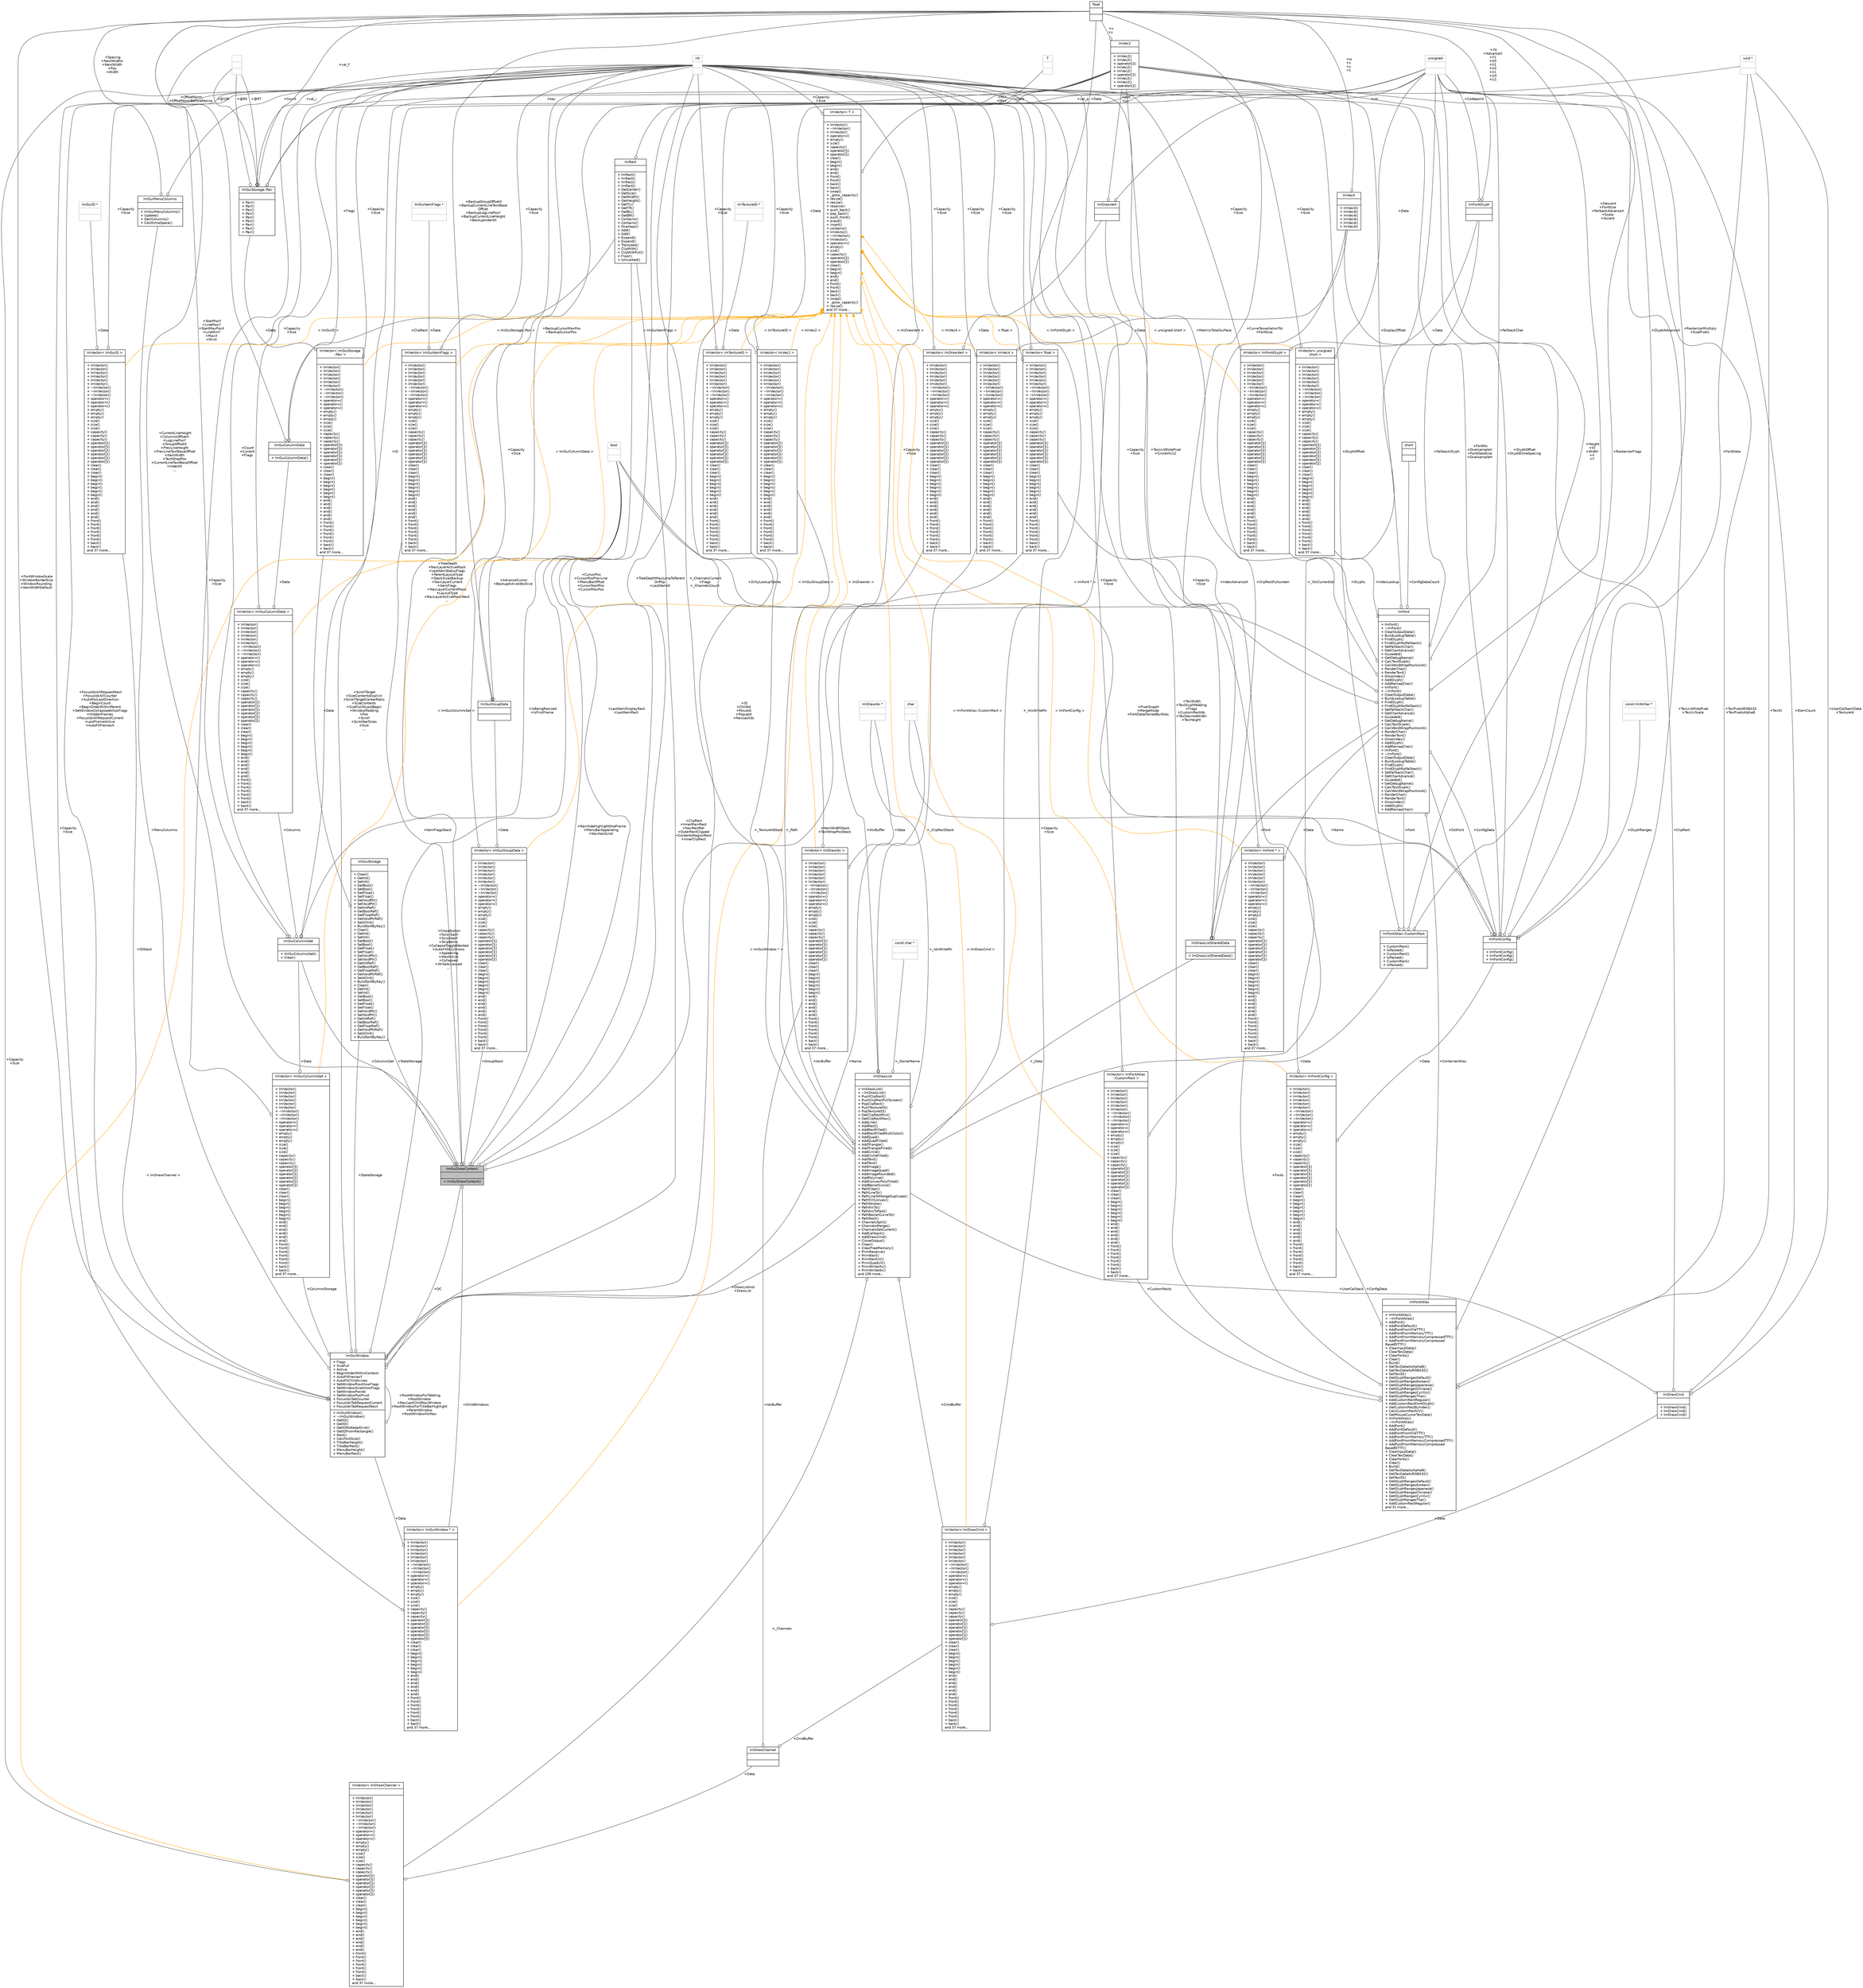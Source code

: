 digraph "ImGuiDrawContext"
{
 // INTERACTIVE_SVG=YES
  bgcolor="transparent";
  edge [fontname="Helvetica",fontsize="10",labelfontname="Helvetica",labelfontsize="10"];
  node [fontname="Helvetica",fontsize="10",shape=record];
  Node1 [label="{ImGuiDrawContext\n||+ ImGuiDrawContext()\l}",height=0.2,width=0.4,color="black", fillcolor="grey75", style="filled" fontcolor="black"];
  Node2 -> Node1 [color="grey25",fontsize="10",style="solid",label=" +GroupStack" ,arrowhead="odiamond",fontname="Helvetica"];
  Node2 [label="{ImVector\< ImGuiGroupData \>\n||+ ImVector()\l+ ImVector()\l+ ImVector()\l+ ImVector()\l+ ImVector()\l+ ImVector()\l+ ~ImVector()\l+ ~ImVector()\l+ ~ImVector()\l+ operator=()\l+ operator=()\l+ operator=()\l+ empty()\l+ empty()\l+ empty()\l+ size()\l+ size()\l+ size()\l+ capacity()\l+ capacity()\l+ capacity()\l+ operator[]()\l+ operator[]()\l+ operator[]()\l+ operator[]()\l+ operator[]()\l+ operator[]()\l+ clear()\l+ clear()\l+ clear()\l+ begin()\l+ begin()\l+ begin()\l+ begin()\l+ begin()\l+ begin()\l+ end()\l+ end()\l+ end()\l+ end()\l+ end()\l+ end()\l+ front()\l+ front()\l+ front()\l+ front()\l+ front()\l+ front()\l+ back()\l+ back()\land 37 more...\l}",height=0.2,width=0.4,color="black",URL="$d3/d32/classImVector.html"];
  Node3 -> Node2 [color="grey25",fontsize="10",style="solid",label=" +Capacity\n+Size" ,arrowhead="odiamond",fontname="Helvetica"];
  Node3 [label="{int\n||}",height=0.2,width=0.4,color="grey75"];
  Node4 -> Node2 [color="grey25",fontsize="10",style="solid",label=" +Data" ,arrowhead="odiamond",fontname="Helvetica"];
  Node4 [label="{ImGuiGroupData\n||}",height=0.2,width=0.4,color="black",URL="$d0/dea/structImGuiGroupData.html"];
  Node5 -> Node4 [color="grey25",fontsize="10",style="solid",label=" +BackupCursorMaxPos\n+BackupCursorPos" ,arrowhead="odiamond",fontname="Helvetica"];
  Node5 [label="{ImVec2\n||+ ImVec2()\l+ ImVec2()\l+ operator[]()\l+ ImVec2()\l+ ImVec2()\l+ operator[]()\l+ ImVec2()\l+ ImVec2()\l+ operator[]()\l}",height=0.2,width=0.4,color="black",URL="$d3/dc2/structImVec2.html"];
  Node6 -> Node5 [color="grey25",fontsize="10",style="solid",label=" +x\n+y" ,arrowhead="odiamond",fontname="Helvetica"];
  Node6 [label="{float\n||}",height=0.2,width=0.4,color="black",URL="$d4/dc3/classfloat.html"];
  Node6 -> Node4 [color="grey25",fontsize="10",style="solid",label=" +BackupGroupOffsetX\n+BackupCurrentLineTextBase\lOffset\n+BackupLogLinePosY\n+BackupCurrentLineHeight\n+BackupIndentX" ,arrowhead="odiamond",fontname="Helvetica"];
  Node7 -> Node4 [color="grey25",fontsize="10",style="solid",label=" +AdvanceCursor\n+BackupActiveIdIsAlive" ,arrowhead="odiamond",fontname="Helvetica"];
  Node7 [label="{bool\n||}",height=0.2,width=0.4,color="grey75"];
  Node8 -> Node2 [dir="back",color="orange",fontsize="10",style="solid",label=" \< ImGuiGroupData \>" ,fontname="Helvetica"];
  Node8 [label="{ImVector\< T \>\n||+ ImVector()\l+ ~ImVector()\l+ ImVector()\l+ operator=()\l+ empty()\l+ size()\l+ capacity()\l+ operator[]()\l+ operator[]()\l+ clear()\l+ begin()\l+ begin()\l+ end()\l+ end()\l+ front()\l+ front()\l+ back()\l+ back()\l+ swap()\l+ _grow_capacity()\l+ resize()\l+ resize()\l+ reserve()\l+ push_back()\l+ pop_back()\l+ push_front()\l+ erase()\l+ insert()\l+ contains()\l+ ImVector()\l+ ~ImVector()\l+ ImVector()\l+ operator=()\l+ empty()\l+ size()\l+ capacity()\l+ operator[]()\l+ operator[]()\l+ clear()\l+ begin()\l+ begin()\l+ end()\l+ end()\l+ front()\l+ front()\l+ back()\l+ back()\l+ swap()\l+ _grow_capacity()\l+ resize()\land 37 more...\l}",height=0.2,width=0.4,color="black",URL="$d3/d32/classImVector.html"];
  Node3 -> Node8 [color="grey25",fontsize="10",style="solid",label=" +Capacity\n+Size" ,arrowhead="odiamond",fontname="Helvetica"];
  Node9 -> Node8 [color="grey25",fontsize="10",style="solid",label=" +Data" ,arrowhead="odiamond",fontname="Helvetica"];
  Node9 [label="{T\n||}",height=0.2,width=0.4,color="grey75"];
  Node10 -> Node1 [color="grey25",fontsize="10",style="solid",label=" +StateStorage" ,arrowhead="odiamond",fontname="Helvetica"];
  Node10 [label="{ImGuiStorage\n||+ Clear()\l+ GetInt()\l+ SetInt()\l+ GetBool()\l+ SetBool()\l+ GetFloat()\l+ SetFloat()\l+ GetVoidPtr()\l+ SetVoidPtr()\l+ GetIntRef()\l+ GetBoolRef()\l+ GetFloatRef()\l+ GetVoidPtrRef()\l+ SetAllInt()\l+ BuildSortByKey()\l+ Clear()\l+ GetInt()\l+ SetInt()\l+ GetBool()\l+ SetBool()\l+ GetFloat()\l+ SetFloat()\l+ GetVoidPtr()\l+ SetVoidPtr()\l+ GetIntRef()\l+ GetBoolRef()\l+ GetFloatRef()\l+ GetVoidPtrRef()\l+ SetAllInt()\l+ BuildSortByKey()\l+ Clear()\l+ GetInt()\l+ SetInt()\l+ GetBool()\l+ SetBool()\l+ GetFloat()\l+ SetFloat()\l+ GetVoidPtr()\l+ SetVoidPtr()\l+ GetIntRef()\l+ GetBoolRef()\l+ GetFloatRef()\l+ GetVoidPtrRef()\l+ SetAllInt()\l+ BuildSortByKey()\l}",height=0.2,width=0.4,color="black",URL="$d5/d44/structImGuiStorage.html"];
  Node11 -> Node10 [color="grey25",fontsize="10",style="solid",label=" +Data" ,arrowhead="odiamond",fontname="Helvetica"];
  Node11 [label="{ImVector\< ImGuiStorage\l::Pair \>\n||+ ImVector()\l+ ImVector()\l+ ImVector()\l+ ImVector()\l+ ImVector()\l+ ImVector()\l+ ~ImVector()\l+ ~ImVector()\l+ ~ImVector()\l+ operator=()\l+ operator=()\l+ operator=()\l+ empty()\l+ empty()\l+ empty()\l+ size()\l+ size()\l+ size()\l+ capacity()\l+ capacity()\l+ capacity()\l+ operator[]()\l+ operator[]()\l+ operator[]()\l+ operator[]()\l+ operator[]()\l+ operator[]()\l+ clear()\l+ clear()\l+ clear()\l+ begin()\l+ begin()\l+ begin()\l+ begin()\l+ begin()\l+ begin()\l+ end()\l+ end()\l+ end()\l+ end()\l+ end()\l+ end()\l+ front()\l+ front()\l+ front()\l+ front()\l+ front()\l+ front()\l+ back()\l+ back()\land 37 more...\l}",height=0.2,width=0.4,color="black",URL="$d3/d32/classImVector.html"];
  Node12 -> Node11 [color="grey25",fontsize="10",style="solid",label=" +Data" ,arrowhead="odiamond",fontname="Helvetica"];
  Node12 [label="{ImGuiStorage::Pair\n||+ Pair()\l+ Pair()\l+ Pair()\l+ Pair()\l+ Pair()\l+ Pair()\l+ Pair()\l+ Pair()\l+ Pair()\l}",height=0.2,width=0.4,color="black",URL="$d3/d51/structImGuiStorage_1_1Pair.html"];
  Node13 -> Node12 [color="grey25",fontsize="10",style="solid",label=" +@97" ,arrowhead="odiamond",fontname="Helvetica"];
  Node13 [label="{\n||}",height=0.2,width=0.4,color="grey75"];
  Node6 -> Node12 [color="grey25",fontsize="10",style="solid",label=" +val_f" ,arrowhead="odiamond",fontname="Helvetica"];
  Node13 -> Node12 [color="grey25",fontsize="10",style="solid",label=" +@109" ,arrowhead="odiamond",fontname="Helvetica"];
  Node3 -> Node12 [color="grey25",fontsize="10",style="solid",label=" +val_i" ,arrowhead="odiamond",fontname="Helvetica"];
  Node13 -> Node12 [color="grey25",fontsize="10",style="solid",label=" +@93" ,arrowhead="odiamond",fontname="Helvetica"];
  Node14 -> Node12 [color="grey25",fontsize="10",style="solid",label=" +key" ,arrowhead="odiamond",fontname="Helvetica"];
  Node14 [label="{unsigned\n||}",height=0.2,width=0.4,color="grey75"];
  Node15 -> Node12 [color="grey25",fontsize="10",style="solid",label=" +val_p" ,arrowhead="odiamond",fontname="Helvetica"];
  Node15 [label="{void *\n||}",height=0.2,width=0.4,color="grey75"];
  Node3 -> Node11 [color="grey25",fontsize="10",style="solid",label=" +Capacity\n+Size" ,arrowhead="odiamond",fontname="Helvetica"];
  Node8 -> Node11 [dir="back",color="orange",fontsize="10",style="solid",label=" \< ImGuiStorage::Pair \>" ,fontname="Helvetica"];
  Node5 -> Node1 [color="grey25",fontsize="10",style="solid",label=" +CursorPos\n+CursorPosPrevLine\n+MenuBarOffset\n+CursorStartPos\n+CursorMaxPos" ,arrowhead="odiamond",fontname="Helvetica"];
  Node16 -> Node1 [color="grey25",fontsize="10",style="solid",label=" +LastItemDisplayRect\n+LastItemRect" ,arrowhead="odiamond",fontname="Helvetica"];
  Node16 [label="{ImRect\n||+ ImRect()\l+ ImRect()\l+ ImRect()\l+ ImRect()\l+ GetCenter()\l+ GetSize()\l+ GetWidth()\l+ GetHeight()\l+ GetTL()\l+ GetTR()\l+ GetBL()\l+ GetBR()\l+ Contains()\l+ Contains()\l+ Overlaps()\l+ Add()\l+ Add()\l+ Expand()\l+ Expand()\l+ Translate()\l+ ClipWith()\l+ ClipWithFull()\l+ Floor()\l+ IsInverted()\l}",height=0.2,width=0.4,color="black",URL="$de/d50/structImRect.html"];
  Node5 -> Node16 [color="grey25",fontsize="10",style="solid",label=" +Min\n+Max" ,arrowhead="odiamond",fontname="Helvetica"];
  Node17 -> Node1 [color="grey25",fontsize="10",style="solid",label=" +ColumnsSet" ,arrowhead="odiamond",fontname="Helvetica"];
  Node17 [label="{ImGuiColumnsSet\n||+ ImGuiColumnsSet()\l+ Clear()\l}",height=0.2,width=0.4,color="black",URL="$d5/dd5/structImGuiColumnsSet.html"];
  Node18 -> Node17 [color="grey25",fontsize="10",style="solid",label=" +Columns" ,arrowhead="odiamond",fontname="Helvetica"];
  Node18 [label="{ImVector\< ImGuiColumnData \>\n||+ ImVector()\l+ ImVector()\l+ ImVector()\l+ ImVector()\l+ ImVector()\l+ ImVector()\l+ ~ImVector()\l+ ~ImVector()\l+ ~ImVector()\l+ operator=()\l+ operator=()\l+ operator=()\l+ empty()\l+ empty()\l+ empty()\l+ size()\l+ size()\l+ size()\l+ capacity()\l+ capacity()\l+ capacity()\l+ operator[]()\l+ operator[]()\l+ operator[]()\l+ operator[]()\l+ operator[]()\l+ operator[]()\l+ clear()\l+ clear()\l+ clear()\l+ begin()\l+ begin()\l+ begin()\l+ begin()\l+ begin()\l+ begin()\l+ end()\l+ end()\l+ end()\l+ end()\l+ end()\l+ end()\l+ front()\l+ front()\l+ front()\l+ front()\l+ front()\l+ front()\l+ back()\l+ back()\land 37 more...\l}",height=0.2,width=0.4,color="black",URL="$d3/d32/classImVector.html"];
  Node3 -> Node18 [color="grey25",fontsize="10",style="solid",label=" +Capacity\n+Size" ,arrowhead="odiamond",fontname="Helvetica"];
  Node19 -> Node18 [color="grey25",fontsize="10",style="solid",label=" +Data" ,arrowhead="odiamond",fontname="Helvetica"];
  Node19 [label="{ImGuiColumnData\n||+ ImGuiColumnData()\l}",height=0.2,width=0.4,color="black",URL="$d9/d41/structImGuiColumnData.html"];
  Node16 -> Node19 [color="grey25",fontsize="10",style="solid",label=" +ClipRect" ,arrowhead="odiamond",fontname="Helvetica"];
  Node6 -> Node19 [color="grey25",fontsize="10",style="solid",label=" +OffsetNorm\n+OffsetNormBeforeResize" ,arrowhead="odiamond",fontname="Helvetica"];
  Node3 -> Node19 [color="grey25",fontsize="10",style="solid",label=" +Flags" ,arrowhead="odiamond",fontname="Helvetica"];
  Node8 -> Node18 [dir="back",color="orange",fontsize="10",style="solid",label=" \< ImGuiColumnData \>" ,fontname="Helvetica"];
  Node6 -> Node17 [color="grey25",fontsize="10",style="solid",label=" +StartPosY\n+LineMaxY\n+StartMaxPosX\n+LineMinY\n+MaxX\n+MinX" ,arrowhead="odiamond",fontname="Helvetica"];
  Node3 -> Node17 [color="grey25",fontsize="10",style="solid",label=" +Count\n+Current\n+Flags" ,arrowhead="odiamond",fontname="Helvetica"];
  Node7 -> Node17 [color="grey25",fontsize="10",style="solid",label=" +IsBeingResized\n+IsFirstFrame" ,arrowhead="odiamond",fontname="Helvetica"];
  Node14 -> Node17 [color="grey25",fontsize="10",style="solid",label=" +ID" ,arrowhead="odiamond",fontname="Helvetica"];
  Node6 -> Node1 [color="grey25",fontsize="10",style="solid",label=" +CurrentLineHeight\n+ColumnsOffsetX\n+LogLinePosY\n+GroupOffsetX\n+PrevLineHeight\n+PrevLineTextBaseOffset\n+ItemWidth\n+TextWrapPos\n+CurrentLineTextBaseOffset\n+IndentX\n..." ,arrowhead="odiamond",fontname="Helvetica"];
  Node20 -> Node1 [color="grey25",fontsize="10",style="solid",label=" +ItemFlagsStack" ,arrowhead="odiamond",fontname="Helvetica"];
  Node20 [label="{ImVector\< ImGuiItemFlags \>\n||+ ImVector()\l+ ImVector()\l+ ImVector()\l+ ImVector()\l+ ImVector()\l+ ImVector()\l+ ~ImVector()\l+ ~ImVector()\l+ ~ImVector()\l+ operator=()\l+ operator=()\l+ operator=()\l+ empty()\l+ empty()\l+ empty()\l+ size()\l+ size()\l+ size()\l+ capacity()\l+ capacity()\l+ capacity()\l+ operator[]()\l+ operator[]()\l+ operator[]()\l+ operator[]()\l+ operator[]()\l+ operator[]()\l+ clear()\l+ clear()\l+ clear()\l+ begin()\l+ begin()\l+ begin()\l+ begin()\l+ begin()\l+ begin()\l+ end()\l+ end()\l+ end()\l+ end()\l+ end()\l+ end()\l+ front()\l+ front()\l+ front()\l+ front()\l+ front()\l+ front()\l+ back()\l+ back()\land 37 more...\l}",height=0.2,width=0.4,color="black",URL="$d3/d32/classImVector.html"];
  Node21 -> Node20 [color="grey25",fontsize="10",style="solid",label=" +Data" ,arrowhead="odiamond",fontname="Helvetica"];
  Node21 [label="{ImGuiItemFlags *\n||}",height=0.2,width=0.4,color="grey75"];
  Node3 -> Node20 [color="grey25",fontsize="10",style="solid",label=" +Capacity\n+Size" ,arrowhead="odiamond",fontname="Helvetica"];
  Node8 -> Node20 [dir="back",color="orange",fontsize="10",style="solid",label=" \< ImGuiItemFlags \>" ,fontname="Helvetica"];
  Node3 -> Node1 [color="grey25",fontsize="10",style="solid",label=" +TreeDepth\n+NavLayerActiveMask\n+LastItemStatusFlags\n+ParentLayoutType\n+StackSizesBackup\n+NavLayerCurrent\n+ItemFlags\n+NavLayerCurrentMask\n+LayoutType\n+NavLayerActiveMaskNext\n..." ,arrowhead="odiamond",fontname="Helvetica"];
  Node7 -> Node1 [color="grey25",fontsize="10",style="solid",label=" +NavHideHighlightOneFrame\n+MenuBarAppending\n+NavHasScroll" ,arrowhead="odiamond",fontname="Helvetica"];
  Node22 -> Node1 [color="grey25",fontsize="10",style="solid",label=" +ChildWindows" ,arrowhead="odiamond",fontname="Helvetica"];
  Node22 [label="{ImVector\< ImGuiWindow * \>\n||+ ImVector()\l+ ImVector()\l+ ImVector()\l+ ImVector()\l+ ImVector()\l+ ImVector()\l+ ~ImVector()\l+ ~ImVector()\l+ ~ImVector()\l+ operator=()\l+ operator=()\l+ operator=()\l+ empty()\l+ empty()\l+ empty()\l+ size()\l+ size()\l+ size()\l+ capacity()\l+ capacity()\l+ capacity()\l+ operator[]()\l+ operator[]()\l+ operator[]()\l+ operator[]()\l+ operator[]()\l+ operator[]()\l+ clear()\l+ clear()\l+ clear()\l+ begin()\l+ begin()\l+ begin()\l+ begin()\l+ begin()\l+ begin()\l+ end()\l+ end()\l+ end()\l+ end()\l+ end()\l+ end()\l+ front()\l+ front()\l+ front()\l+ front()\l+ front()\l+ front()\l+ back()\l+ back()\land 37 more...\l}",height=0.2,width=0.4,color="black",URL="$d3/d32/classImVector.html"];
  Node3 -> Node22 [color="grey25",fontsize="10",style="solid",label=" +Capacity\n+Size" ,arrowhead="odiamond",fontname="Helvetica"];
  Node23 -> Node22 [color="grey25",fontsize="10",style="solid",label=" +Data" ,arrowhead="odiamond",fontname="Helvetica"];
  Node23 [label="{ImGuiWindow\n|+ Flags\l+ SizeFull\l+ Active\l+ BeginOrderWithinContext\l+ AutoFitFramesY\l+ AutoFitChildAxises\l+ SetWindowPosAllowFlags\l+ SetWindowSizeAllowFlags\l+ SetWindowPosVal\l+ SetWindowPosPivot\l+ FocusIdxTabCounter\l+ FocusIdxTabRequestCurrent\l+ FocusIdxTabRequestNext\l|+ ImGuiWindow()\l+ ~ImGuiWindow()\l+ GetID()\l+ GetID()\l+ GetIDNoKeepAlive()\l+ GetIDFromRectangle()\l+ Rect()\l+ CalcFontSize()\l+ TitleBarHeight()\l+ TitleBarRect()\l+ MenuBarHeight()\l+ MenuBarRect()\l}",height=0.2,width=0.4,color="black",URL="$df/d95/structImGuiWindow.html"];
  Node10 -> Node23 [color="grey25",fontsize="10",style="solid",label=" +StateStorage" ,arrowhead="odiamond",fontname="Helvetica"];
  Node1 -> Node23 [color="grey25",fontsize="10",style="solid",label=" +DC" ,arrowhead="odiamond",fontname="Helvetica"];
  Node5 -> Node23 [color="grey25",fontsize="10",style="solid",label=" +ScrollTarget\n+SizeContentsExplicit\n+ScrollTargetCenterRatio\n+SizeContents\n+SizeFullAtLastBegin\n+WindowPadding\n+Pos\n+Scroll\n+ScrollbarSizes\n+Size\n..." ,arrowhead="odiamond",fontname="Helvetica"];
  Node24 -> Node23 [color="grey25",fontsize="10",style="solid",label=" +ColumnsStorage" ,arrowhead="odiamond",fontname="Helvetica"];
  Node24 [label="{ImVector\< ImGuiColumnsSet \>\n||+ ImVector()\l+ ImVector()\l+ ImVector()\l+ ImVector()\l+ ImVector()\l+ ImVector()\l+ ~ImVector()\l+ ~ImVector()\l+ ~ImVector()\l+ operator=()\l+ operator=()\l+ operator=()\l+ empty()\l+ empty()\l+ empty()\l+ size()\l+ size()\l+ size()\l+ capacity()\l+ capacity()\l+ capacity()\l+ operator[]()\l+ operator[]()\l+ operator[]()\l+ operator[]()\l+ operator[]()\l+ operator[]()\l+ clear()\l+ clear()\l+ clear()\l+ begin()\l+ begin()\l+ begin()\l+ begin()\l+ begin()\l+ begin()\l+ end()\l+ end()\l+ end()\l+ end()\l+ end()\l+ end()\l+ front()\l+ front()\l+ front()\l+ front()\l+ front()\l+ front()\l+ back()\l+ back()\land 37 more...\l}",height=0.2,width=0.4,color="black",URL="$d3/d32/classImVector.html"];
  Node17 -> Node24 [color="grey25",fontsize="10",style="solid",label=" +Data" ,arrowhead="odiamond",fontname="Helvetica"];
  Node3 -> Node24 [color="grey25",fontsize="10",style="solid",label=" +Capacity\n+Size" ,arrowhead="odiamond",fontname="Helvetica"];
  Node8 -> Node24 [dir="back",color="orange",fontsize="10",style="solid",label=" \< ImGuiColumnsSet \>" ,fontname="Helvetica"];
  Node16 -> Node23 [color="grey25",fontsize="10",style="solid",label=" +ClipRect\n+InnerMainRect\n+NavRectRel\n+OuterRectClipped\n+ContentsRegionRect\n+InnerClipRect" ,arrowhead="odiamond",fontname="Helvetica"];
  Node6 -> Node23 [color="grey25",fontsize="10",style="solid",label=" +FontWindowScale\n+WindowBorderSize\n+WindowRounding\n+ItemWidthDefault" ,arrowhead="odiamond",fontname="Helvetica"];
  Node25 -> Node23 [color="grey25",fontsize="10",style="solid",label=" +Name" ,arrowhead="odiamond",fontname="Helvetica"];
  Node25 [label="{char\n||}",height=0.2,width=0.4,color="grey75"];
  Node26 -> Node23 [color="grey25",fontsize="10",style="solid",label=" +IDStack" ,arrowhead="odiamond",fontname="Helvetica"];
  Node26 [label="{ImVector\< ImGuiID \>\n||+ ImVector()\l+ ImVector()\l+ ImVector()\l+ ImVector()\l+ ImVector()\l+ ImVector()\l+ ~ImVector()\l+ ~ImVector()\l+ ~ImVector()\l+ operator=()\l+ operator=()\l+ operator=()\l+ empty()\l+ empty()\l+ empty()\l+ size()\l+ size()\l+ size()\l+ capacity()\l+ capacity()\l+ capacity()\l+ operator[]()\l+ operator[]()\l+ operator[]()\l+ operator[]()\l+ operator[]()\l+ operator[]()\l+ clear()\l+ clear()\l+ clear()\l+ begin()\l+ begin()\l+ begin()\l+ begin()\l+ begin()\l+ begin()\l+ end()\l+ end()\l+ end()\l+ end()\l+ end()\l+ end()\l+ front()\l+ front()\l+ front()\l+ front()\l+ front()\l+ front()\l+ back()\l+ back()\land 37 more...\l}",height=0.2,width=0.4,color="black",URL="$d3/d32/classImVector.html"];
  Node27 -> Node26 [color="grey25",fontsize="10",style="solid",label=" +Data" ,arrowhead="odiamond",fontname="Helvetica"];
  Node27 [label="{ImGuiID *\n||}",height=0.2,width=0.4,color="grey75"];
  Node3 -> Node26 [color="grey25",fontsize="10",style="solid",label=" +Capacity\n+Size" ,arrowhead="odiamond",fontname="Helvetica"];
  Node8 -> Node26 [dir="back",color="orange",fontsize="10",style="solid",label=" \< ImGuiID \>" ,fontname="Helvetica"];
  Node3 -> Node23 [color="grey25",fontsize="10",style="solid",label=" +FocusIdxAllRequestNext\n+FocusIdxAllCounter\n+AutoPosLastDirection\n+BeginCount\n+BeginOrderWithinParent\n+SetWindowCollapsedAllowFlags\n+HiddenFrames\n+FocusIdxAllRequestCurrent\n+LastFrameActive\n+AutoFitFramesX\n..." ,arrowhead="odiamond",fontname="Helvetica"];
  Node7 -> Node23 [color="grey25",fontsize="10",style="solid",label=" +CloseButton\n+ScrollbarX\n+ScrollbarY\n+SkipItems\n+CollapseToggleWanted\n+AutoFitOnlyGrows\n+Appearing\n+WasActive\n+Collapsed\n+WriteAccessed\n..." ,arrowhead="odiamond",fontname="Helvetica"];
  Node28 -> Node23 [color="grey25",fontsize="10",style="solid",label=" +MenuColumns" ,arrowhead="odiamond",fontname="Helvetica"];
  Node28 [label="{ImGuiMenuColumns\n||+ ImGuiMenuColumns()\l+ Update()\l+ DeclColumns()\l+ CalcExtraSpace()\l}",height=0.2,width=0.4,color="black",URL="$d4/d27/structImGuiMenuColumns.html"];
  Node6 -> Node28 [color="grey25",fontsize="10",style="solid",label=" +Spacing\n+NextWidths\n+NextWidth\n+Pos\n+Width" ,arrowhead="odiamond",fontname="Helvetica"];
  Node3 -> Node28 [color="grey25",fontsize="10",style="solid",label=" +Count" ,arrowhead="odiamond",fontname="Helvetica"];
  Node14 -> Node23 [color="grey25",fontsize="10",style="solid",label=" +ID\n+ChildId\n+MoveId\n+PopupId\n+NavLastIds" ,arrowhead="odiamond",fontname="Helvetica"];
  Node23 -> Node23 [color="grey25",fontsize="10",style="solid",label=" +RootWindowForTabbing\n+RootWindow\n+NavLastChildNavWindow\n+RootWindowForTitleBarHighlight\n+ParentWindow\n+RootWindowForNav" ,arrowhead="odiamond",fontname="Helvetica"];
  Node29 -> Node23 [color="grey25",fontsize="10",style="solid",label=" +DrawListInst\n+DrawList" ,arrowhead="odiamond",fontname="Helvetica"];
  Node29 [label="{ImDrawList\n||+ ImDrawList()\l+ ~ImDrawList()\l+ PushClipRect()\l+ PushClipRectFullScreen()\l+ PopClipRect()\l+ PushTextureID()\l+ PopTextureID()\l+ GetClipRectMin()\l+ GetClipRectMax()\l+ AddLine()\l+ AddRect()\l+ AddRectFilled()\l+ AddRectFilledMultiColor()\l+ AddQuad()\l+ AddQuadFilled()\l+ AddTriangle()\l+ AddTriangleFilled()\l+ AddCircle()\l+ AddCircleFilled()\l+ AddText()\l+ AddText()\l+ AddImage()\l+ AddImageQuad()\l+ AddImageRounded()\l+ AddPolyline()\l+ AddConvexPolyFilled()\l+ AddBezierCurve()\l+ PathClear()\l+ PathLineTo()\l+ PathLineToMergeDuplicate()\l+ PathFillConvex()\l+ PathStroke()\l+ PathArcTo()\l+ PathArcToFast()\l+ PathBezierCurveTo()\l+ PathRect()\l+ ChannelsSplit()\l+ ChannelsMerge()\l+ ChannelsSetCurrent()\l+ AddCallback()\l+ AddDrawCmd()\l+ CloneOutput()\l+ Clear()\l+ ClearFreeMemory()\l+ PrimReserve()\l+ PrimRect()\l+ PrimRectUV()\l+ PrimQuadUV()\l+ PrimWriteVtx()\l+ PrimWriteIdx()\land 109 more...\l}",height=0.2,width=0.4,color="black",URL="$d2/d31/structImDrawList.html"];
  Node30 -> Node29 [color="grey25",fontsize="10",style="solid",label=" +_ClipRectStack" ,arrowhead="odiamond",fontname="Helvetica"];
  Node30 [label="{ImVector\< ImVec4 \>\n||+ ImVector()\l+ ImVector()\l+ ImVector()\l+ ImVector()\l+ ImVector()\l+ ImVector()\l+ ~ImVector()\l+ ~ImVector()\l+ ~ImVector()\l+ operator=()\l+ operator=()\l+ operator=()\l+ empty()\l+ empty()\l+ empty()\l+ size()\l+ size()\l+ size()\l+ capacity()\l+ capacity()\l+ capacity()\l+ operator[]()\l+ operator[]()\l+ operator[]()\l+ operator[]()\l+ operator[]()\l+ operator[]()\l+ clear()\l+ clear()\l+ clear()\l+ begin()\l+ begin()\l+ begin()\l+ begin()\l+ begin()\l+ begin()\l+ end()\l+ end()\l+ end()\l+ end()\l+ end()\l+ end()\l+ front()\l+ front()\l+ front()\l+ front()\l+ front()\l+ front()\l+ back()\l+ back()\land 37 more...\l}",height=0.2,width=0.4,color="black",URL="$d3/d32/classImVector.html"];
  Node31 -> Node30 [color="grey25",fontsize="10",style="solid",label=" +Data" ,arrowhead="odiamond",fontname="Helvetica"];
  Node31 [label="{ImVec4\n||+ ImVec4()\l+ ImVec4()\l+ ImVec4()\l+ ImVec4()\l+ ImVec4()\l+ ImVec4()\l}",height=0.2,width=0.4,color="black",URL="$dc/dee/structImVec4.html"];
  Node6 -> Node31 [color="grey25",fontsize="10",style="solid",label=" +w\n+x\n+y\n+z" ,arrowhead="odiamond",fontname="Helvetica"];
  Node3 -> Node30 [color="grey25",fontsize="10",style="solid",label=" +Capacity\n+Size" ,arrowhead="odiamond",fontname="Helvetica"];
  Node8 -> Node30 [dir="back",color="orange",fontsize="10",style="solid",label=" \< ImVec4 \>" ,fontname="Helvetica"];
  Node32 -> Node29 [color="grey25",fontsize="10",style="solid",label=" +_IdxWritePtr" ,arrowhead="odiamond",fontname="Helvetica"];
  Node32 [label="{ImDrawIdx *\n||}",height=0.2,width=0.4,color="grey75"];
  Node33 -> Node29 [color="grey25",fontsize="10",style="solid",label=" +VtxBuffer" ,arrowhead="odiamond",fontname="Helvetica"];
  Node33 [label="{ImVector\< ImDrawVert \>\n||+ ImVector()\l+ ImVector()\l+ ImVector()\l+ ImVector()\l+ ImVector()\l+ ImVector()\l+ ~ImVector()\l+ ~ImVector()\l+ ~ImVector()\l+ operator=()\l+ operator=()\l+ operator=()\l+ empty()\l+ empty()\l+ empty()\l+ size()\l+ size()\l+ size()\l+ capacity()\l+ capacity()\l+ capacity()\l+ operator[]()\l+ operator[]()\l+ operator[]()\l+ operator[]()\l+ operator[]()\l+ operator[]()\l+ clear()\l+ clear()\l+ clear()\l+ begin()\l+ begin()\l+ begin()\l+ begin()\l+ begin()\l+ begin()\l+ end()\l+ end()\l+ end()\l+ end()\l+ end()\l+ end()\l+ front()\l+ front()\l+ front()\l+ front()\l+ front()\l+ front()\l+ back()\l+ back()\land 37 more...\l}",height=0.2,width=0.4,color="black",URL="$d3/d32/classImVector.html"];
  Node3 -> Node33 [color="grey25",fontsize="10",style="solid",label=" +Capacity\n+Size" ,arrowhead="odiamond",fontname="Helvetica"];
  Node34 -> Node33 [color="grey25",fontsize="10",style="solid",label=" +Data" ,arrowhead="odiamond",fontname="Helvetica"];
  Node34 [label="{ImDrawVert\n||}",height=0.2,width=0.4,color="black",URL="$d3/dfa/structImDrawVert.html"];
  Node5 -> Node34 [color="grey25",fontsize="10",style="solid",label=" +pos\n+uv" ,arrowhead="odiamond",fontname="Helvetica"];
  Node14 -> Node34 [color="grey25",fontsize="10",style="solid",label=" +col" ,arrowhead="odiamond",fontname="Helvetica"];
  Node8 -> Node33 [dir="back",color="orange",fontsize="10",style="solid",label=" \< ImDrawVert \>" ,fontname="Helvetica"];
  Node35 -> Node29 [color="grey25",fontsize="10",style="solid",label=" +_Channels" ,arrowhead="odiamond",fontname="Helvetica"];
  Node35 [label="{ImVector\< ImDrawChannel \>\n||+ ImVector()\l+ ImVector()\l+ ImVector()\l+ ImVector()\l+ ImVector()\l+ ImVector()\l+ ~ImVector()\l+ ~ImVector()\l+ ~ImVector()\l+ operator=()\l+ operator=()\l+ operator=()\l+ empty()\l+ empty()\l+ empty()\l+ size()\l+ size()\l+ size()\l+ capacity()\l+ capacity()\l+ capacity()\l+ operator[]()\l+ operator[]()\l+ operator[]()\l+ operator[]()\l+ operator[]()\l+ operator[]()\l+ clear()\l+ clear()\l+ clear()\l+ begin()\l+ begin()\l+ begin()\l+ begin()\l+ begin()\l+ begin()\l+ end()\l+ end()\l+ end()\l+ end()\l+ end()\l+ end()\l+ front()\l+ front()\l+ front()\l+ front()\l+ front()\l+ front()\l+ back()\l+ back()\land 37 more...\l}",height=0.2,width=0.4,color="black",URL="$d3/d32/classImVector.html"];
  Node3 -> Node35 [color="grey25",fontsize="10",style="solid",label=" +Capacity\n+Size" ,arrowhead="odiamond",fontname="Helvetica"];
  Node36 -> Node35 [color="grey25",fontsize="10",style="solid",label=" +Data" ,arrowhead="odiamond",fontname="Helvetica"];
  Node36 [label="{ImDrawChannel\n||}",height=0.2,width=0.4,color="black",URL="$d7/d3a/structImDrawChannel.html"];
  Node37 -> Node36 [color="grey25",fontsize="10",style="solid",label=" +CmdBuffer" ,arrowhead="odiamond",fontname="Helvetica"];
  Node37 [label="{ImVector\< ImDrawCmd \>\n||+ ImVector()\l+ ImVector()\l+ ImVector()\l+ ImVector()\l+ ImVector()\l+ ImVector()\l+ ~ImVector()\l+ ~ImVector()\l+ ~ImVector()\l+ operator=()\l+ operator=()\l+ operator=()\l+ empty()\l+ empty()\l+ empty()\l+ size()\l+ size()\l+ size()\l+ capacity()\l+ capacity()\l+ capacity()\l+ operator[]()\l+ operator[]()\l+ operator[]()\l+ operator[]()\l+ operator[]()\l+ operator[]()\l+ clear()\l+ clear()\l+ clear()\l+ begin()\l+ begin()\l+ begin()\l+ begin()\l+ begin()\l+ begin()\l+ end()\l+ end()\l+ end()\l+ end()\l+ end()\l+ end()\l+ front()\l+ front()\l+ front()\l+ front()\l+ front()\l+ front()\l+ back()\l+ back()\land 37 more...\l}",height=0.2,width=0.4,color="black",URL="$d3/d32/classImVector.html"];
  Node38 -> Node37 [color="grey25",fontsize="10",style="solid",label=" +Data" ,arrowhead="odiamond",fontname="Helvetica"];
  Node38 [label="{ImDrawCmd\n||+ ImDrawCmd()\l+ ImDrawCmd()\l+ ImDrawCmd()\l}",height=0.2,width=0.4,color="black",URL="$d9/de6/structImDrawCmd.html"];
  Node31 -> Node38 [color="grey25",fontsize="10",style="solid",label=" +ClipRect" ,arrowhead="odiamond",fontname="Helvetica"];
  Node14 -> Node38 [color="grey25",fontsize="10",style="solid",label=" +ElemCount" ,arrowhead="odiamond",fontname="Helvetica"];
  Node15 -> Node38 [color="grey25",fontsize="10",style="solid",label=" +UserCallbackData\n+TextureId" ,arrowhead="odiamond",fontname="Helvetica"];
  Node29 -> Node38 [color="grey25",fontsize="10",style="solid",label=" +UserCallback" ,arrowhead="odiamond",fontname="Helvetica"];
  Node3 -> Node37 [color="grey25",fontsize="10",style="solid",label=" +Capacity\n+Size" ,arrowhead="odiamond",fontname="Helvetica"];
  Node8 -> Node37 [dir="back",color="orange",fontsize="10",style="solid",label=" \< ImDrawCmd \>" ,fontname="Helvetica"];
  Node39 -> Node36 [color="grey25",fontsize="10",style="solid",label=" +IdxBuffer" ,arrowhead="odiamond",fontname="Helvetica"];
  Node39 [label="{ImVector\< ImDrawIdx \>\n||+ ImVector()\l+ ImVector()\l+ ImVector()\l+ ImVector()\l+ ImVector()\l+ ImVector()\l+ ~ImVector()\l+ ~ImVector()\l+ ~ImVector()\l+ operator=()\l+ operator=()\l+ operator=()\l+ empty()\l+ empty()\l+ empty()\l+ size()\l+ size()\l+ size()\l+ capacity()\l+ capacity()\l+ capacity()\l+ operator[]()\l+ operator[]()\l+ operator[]()\l+ operator[]()\l+ operator[]()\l+ operator[]()\l+ clear()\l+ clear()\l+ clear()\l+ begin()\l+ begin()\l+ begin()\l+ begin()\l+ begin()\l+ begin()\l+ end()\l+ end()\l+ end()\l+ end()\l+ end()\l+ end()\l+ front()\l+ front()\l+ front()\l+ front()\l+ front()\l+ front()\l+ back()\l+ back()\land 37 more...\l}",height=0.2,width=0.4,color="black",URL="$d3/d32/classImVector.html"];
  Node32 -> Node39 [color="grey25",fontsize="10",style="solid",label=" +Data" ,arrowhead="odiamond",fontname="Helvetica"];
  Node3 -> Node39 [color="grey25",fontsize="10",style="solid",label=" +Capacity\n+Size" ,arrowhead="odiamond",fontname="Helvetica"];
  Node8 -> Node39 [dir="back",color="orange",fontsize="10",style="solid",label=" \< ImDrawIdx \>" ,fontname="Helvetica"];
  Node8 -> Node35 [dir="back",color="orange",fontsize="10",style="solid",label=" \< ImDrawChannel \>" ,fontname="Helvetica"];
  Node40 -> Node29 [color="grey25",fontsize="10",style="solid",label=" +_Path" ,arrowhead="odiamond",fontname="Helvetica"];
  Node40 [label="{ImVector\< ImVec2 \>\n||+ ImVector()\l+ ImVector()\l+ ImVector()\l+ ImVector()\l+ ImVector()\l+ ImVector()\l+ ~ImVector()\l+ ~ImVector()\l+ ~ImVector()\l+ operator=()\l+ operator=()\l+ operator=()\l+ empty()\l+ empty()\l+ empty()\l+ size()\l+ size()\l+ size()\l+ capacity()\l+ capacity()\l+ capacity()\l+ operator[]()\l+ operator[]()\l+ operator[]()\l+ operator[]()\l+ operator[]()\l+ operator[]()\l+ clear()\l+ clear()\l+ clear()\l+ begin()\l+ begin()\l+ begin()\l+ begin()\l+ begin()\l+ begin()\l+ end()\l+ end()\l+ end()\l+ end()\l+ end()\l+ end()\l+ front()\l+ front()\l+ front()\l+ front()\l+ front()\l+ front()\l+ back()\l+ back()\land 37 more...\l}",height=0.2,width=0.4,color="black",URL="$d3/d32/classImVector.html"];
  Node5 -> Node40 [color="grey25",fontsize="10",style="solid",label=" +Data" ,arrowhead="odiamond",fontname="Helvetica"];
  Node3 -> Node40 [color="grey25",fontsize="10",style="solid",label=" +Capacity\n+Size" ,arrowhead="odiamond",fontname="Helvetica"];
  Node8 -> Node40 [dir="back",color="orange",fontsize="10",style="solid",label=" \< ImVec2 \>" ,fontname="Helvetica"];
  Node41 -> Node29 [color="grey25",fontsize="10",style="solid",label=" +_Data" ,arrowhead="odiamond",fontname="Helvetica"];
  Node41 [label="{ImDrawListSharedData\n||+ ImDrawListSharedData()\l}",height=0.2,width=0.4,color="black",URL="$d2/d89/structImDrawListSharedData.html"];
  Node5 -> Node41 [color="grey25",fontsize="10",style="solid",label=" +TexUvWhitePixel\n+CircleVtx12" ,arrowhead="odiamond",fontname="Helvetica"];
  Node31 -> Node41 [color="grey25",fontsize="10",style="solid",label=" +ClipRectFullscreen" ,arrowhead="odiamond",fontname="Helvetica"];
  Node6 -> Node41 [color="grey25",fontsize="10",style="solid",label=" +CurveTessellationTol\n+FontSize" ,arrowhead="odiamond",fontname="Helvetica"];
  Node42 -> Node41 [color="grey25",fontsize="10",style="solid",label=" +Font" ,arrowhead="odiamond",fontname="Helvetica"];
  Node42 [label="{ImFont\n||+ ImFont()\l+ ~ImFont()\l+ ClearOutputData()\l+ BuildLookupTable()\l+ FindGlyph()\l+ FindGlyphNoFallback()\l+ SetFallbackChar()\l+ GetCharAdvance()\l+ IsLoaded()\l+ GetDebugName()\l+ CalcTextSizeA()\l+ CalcWordWrapPositionA()\l+ RenderChar()\l+ RenderText()\l+ GrowIndex()\l+ AddGlyph()\l+ AddRemapChar()\l+ ImFont()\l+ ~ImFont()\l+ ClearOutputData()\l+ BuildLookupTable()\l+ FindGlyph()\l+ FindGlyphNoFallback()\l+ SetFallbackChar()\l+ GetCharAdvance()\l+ IsLoaded()\l+ GetDebugName()\l+ CalcTextSizeA()\l+ CalcWordWrapPositionA()\l+ RenderChar()\l+ RenderText()\l+ GrowIndex()\l+ AddGlyph()\l+ AddRemapChar()\l+ ImFont()\l+ ~ImFont()\l+ ClearOutputData()\l+ BuildLookupTable()\l+ FindGlyph()\l+ FindGlyphNoFallback()\l+ SetFallbackChar()\l+ GetCharAdvance()\l+ IsLoaded()\l+ GetDebugName()\l+ CalcTextSizeA()\l+ CalcWordWrapPositionA()\l+ RenderChar()\l+ RenderText()\l+ GrowIndex()\l+ AddGlyph()\l+ AddRemapChar()\l}",height=0.2,width=0.4,color="black",URL="$dd/d61/structImFont.html"];
  Node43 -> Node42 [color="grey25",fontsize="10",style="solid",label=" +Glyphs" ,arrowhead="odiamond",fontname="Helvetica"];
  Node43 [label="{ImVector\< ImFontGlyph \>\n||+ ImVector()\l+ ImVector()\l+ ImVector()\l+ ImVector()\l+ ImVector()\l+ ImVector()\l+ ~ImVector()\l+ ~ImVector()\l+ ~ImVector()\l+ operator=()\l+ operator=()\l+ operator=()\l+ empty()\l+ empty()\l+ empty()\l+ size()\l+ size()\l+ size()\l+ capacity()\l+ capacity()\l+ capacity()\l+ operator[]()\l+ operator[]()\l+ operator[]()\l+ operator[]()\l+ operator[]()\l+ operator[]()\l+ clear()\l+ clear()\l+ clear()\l+ begin()\l+ begin()\l+ begin()\l+ begin()\l+ begin()\l+ begin()\l+ end()\l+ end()\l+ end()\l+ end()\l+ end()\l+ end()\l+ front()\l+ front()\l+ front()\l+ front()\l+ front()\l+ front()\l+ back()\l+ back()\land 37 more...\l}",height=0.2,width=0.4,color="black",URL="$d3/d32/classImVector.html"];
  Node44 -> Node43 [color="grey25",fontsize="10",style="solid",label=" +Data" ,arrowhead="odiamond",fontname="Helvetica"];
  Node44 [label="{ImFontGlyph\n||}",height=0.2,width=0.4,color="black",URL="$d3/db9/structImFontGlyph.html"];
  Node6 -> Node44 [color="grey25",fontsize="10",style="solid",label=" +Y0\n+AdvanceX\n+Y1\n+X0\n+X1\n+V0\n+V1\n+U0\n+U1" ,arrowhead="odiamond",fontname="Helvetica"];
  Node14 -> Node44 [color="grey25",fontsize="10",style="solid",label=" +Codepoint" ,arrowhead="odiamond",fontname="Helvetica"];
  Node3 -> Node43 [color="grey25",fontsize="10",style="solid",label=" +Capacity\n+Size" ,arrowhead="odiamond",fontname="Helvetica"];
  Node8 -> Node43 [dir="back",color="orange",fontsize="10",style="solid",label=" \< ImFontGlyph \>" ,fontname="Helvetica"];
  Node5 -> Node42 [color="grey25",fontsize="10",style="solid",label=" +DisplayOffset" ,arrowhead="odiamond",fontname="Helvetica"];
  Node45 -> Node42 [color="grey25",fontsize="10",style="solid",label=" +IndexLookup" ,arrowhead="odiamond",fontname="Helvetica"];
  Node45 [label="{ImVector\< unsigned\l short \>\n||+ ImVector()\l+ ImVector()\l+ ImVector()\l+ ImVector()\l+ ImVector()\l+ ImVector()\l+ ~ImVector()\l+ ~ImVector()\l+ ~ImVector()\l+ operator=()\l+ operator=()\l+ operator=()\l+ empty()\l+ empty()\l+ empty()\l+ size()\l+ size()\l+ size()\l+ capacity()\l+ capacity()\l+ capacity()\l+ operator[]()\l+ operator[]()\l+ operator[]()\l+ operator[]()\l+ operator[]()\l+ operator[]()\l+ clear()\l+ clear()\l+ clear()\l+ begin()\l+ begin()\l+ begin()\l+ begin()\l+ begin()\l+ begin()\l+ end()\l+ end()\l+ end()\l+ end()\l+ end()\l+ end()\l+ front()\l+ front()\l+ front()\l+ front()\l+ front()\l+ front()\l+ back()\l+ back()\land 37 more...\l}",height=0.2,width=0.4,color="black",URL="$d3/d32/classImVector.html"];
  Node3 -> Node45 [color="grey25",fontsize="10",style="solid",label=" +Capacity\n+Size" ,arrowhead="odiamond",fontname="Helvetica"];
  Node14 -> Node45 [color="grey25",fontsize="10",style="solid",label=" +Data" ,arrowhead="odiamond",fontname="Helvetica"];
  Node8 -> Node45 [dir="back",color="orange",fontsize="10",style="solid",label=" \< unsigned short \>" ,fontname="Helvetica"];
  Node46 -> Node42 [color="grey25",fontsize="10",style="solid",label=" +ConfigDataCount" ,arrowhead="odiamond",fontname="Helvetica"];
  Node46 [label="{short\n||}",height=0.2,width=0.4,color="black",URL="$dc/d10/classshort.html"];
  Node6 -> Node42 [color="grey25",fontsize="10",style="solid",label=" +Descent\n+FontSize\n+FallbackAdvanceX\n+Scale\n+Ascent" ,arrowhead="odiamond",fontname="Helvetica"];
  Node47 -> Node42 [color="grey25",fontsize="10",style="solid",label=" +ConfigData" ,arrowhead="odiamond",fontname="Helvetica"];
  Node47 [label="{ImFontConfig\n||+ ImFontConfig()\l+ ImFontConfig()\l+ ImFontConfig()\l}",height=0.2,width=0.4,color="black",URL="$df/d67/structImFontConfig.html"];
  Node5 -> Node47 [color="grey25",fontsize="10",style="solid",label=" +GlyphOffset\n+GlyphExtraSpacing" ,arrowhead="odiamond",fontname="Helvetica"];
  Node25 -> Node47 [color="grey25",fontsize="10",style="solid",label=" +Name" ,arrowhead="odiamond",fontname="Helvetica"];
  Node6 -> Node47 [color="grey25",fontsize="10",style="solid",label=" +RasterizerMultiply\n+SizePixels" ,arrowhead="odiamond",fontname="Helvetica"];
  Node48 -> Node47 [color="grey25",fontsize="10",style="solid",label=" +GlyphRanges" ,arrowhead="odiamond",fontname="Helvetica"];
  Node48 [label="{const ImWchar *\n||}",height=0.2,width=0.4,color="grey75"];
  Node3 -> Node47 [color="grey25",fontsize="10",style="solid",label=" +FontNo\n+OversampleV\n+FontDataSize\n+OversampleH" ,arrowhead="odiamond",fontname="Helvetica"];
  Node7 -> Node47 [color="grey25",fontsize="10",style="solid",label=" +PixelSnapH\n+MergeMode\n+FontDataOwnedByAtlas" ,arrowhead="odiamond",fontname="Helvetica"];
  Node14 -> Node47 [color="grey25",fontsize="10",style="solid",label=" +RasterizerFlags" ,arrowhead="odiamond",fontname="Helvetica"];
  Node42 -> Node47 [color="grey25",fontsize="10",style="solid",label=" +DstFont" ,arrowhead="odiamond",fontname="Helvetica"];
  Node15 -> Node47 [color="grey25",fontsize="10",style="solid",label=" +FontData" ,arrowhead="odiamond",fontname="Helvetica"];
  Node44 -> Node42 [color="grey25",fontsize="10",style="solid",label=" +FallbackGlyph" ,arrowhead="odiamond",fontname="Helvetica"];
  Node3 -> Node42 [color="grey25",fontsize="10",style="solid",label=" +MetricsTotalSurface" ,arrowhead="odiamond",fontname="Helvetica"];
  Node49 -> Node42 [color="grey25",fontsize="10",style="solid",label=" +ContainerAtlas" ,arrowhead="odiamond",fontname="Helvetica"];
  Node49 [label="{ImFontAtlas\n||+ ImFontAtlas()\l+ ~ImFontAtlas()\l+ AddFont()\l+ AddFontDefault()\l+ AddFontFromFileTTF()\l+ AddFontFromMemoryTTF()\l+ AddFontFromMemoryCompressedTTF()\l+ AddFontFromMemoryCompressed\lBase85TTF()\l+ ClearInputData()\l+ ClearTexData()\l+ ClearFonts()\l+ Clear()\l+ Build()\l+ GetTexDataAsAlpha8()\l+ GetTexDataAsRGBA32()\l+ SetTexID()\l+ GetGlyphRangesDefault()\l+ GetGlyphRangesKorean()\l+ GetGlyphRangesJapanese()\l+ GetGlyphRangesChinese()\l+ GetGlyphRangesCyrillic()\l+ GetGlyphRangesThai()\l+ AddCustomRectRegular()\l+ AddCustomRectFontGlyph()\l+ GetCustomRectByIndex()\l+ CalcCustomRectUV()\l+ GetMouseCursorTexData()\l+ ImFontAtlas()\l+ ~ImFontAtlas()\l+ AddFont()\l+ AddFontDefault()\l+ AddFontFromFileTTF()\l+ AddFontFromMemoryTTF()\l+ AddFontFromMemoryCompressedTTF()\l+ AddFontFromMemoryCompressed\lBase85TTF()\l+ ClearInputData()\l+ ClearTexData()\l+ ClearFonts()\l+ Clear()\l+ Build()\l+ GetTexDataAsAlpha8()\l+ GetTexDataAsRGBA32()\l+ SetTexID()\l+ GetGlyphRangesDefault()\l+ GetGlyphRangesKorean()\l+ GetGlyphRangesJapanese()\l+ GetGlyphRangesChinese()\l+ GetGlyphRangesCyrillic()\l+ GetGlyphRangesThai()\l+ AddCustomRectRegular()\land 31 more...\l}",height=0.2,width=0.4,color="black",URL="$dc/d21/structImFontAtlas.html"];
  Node50 -> Node49 [color="grey25",fontsize="10",style="solid",label=" +Fonts" ,arrowhead="odiamond",fontname="Helvetica"];
  Node50 [label="{ImVector\< ImFont * \>\n||+ ImVector()\l+ ImVector()\l+ ImVector()\l+ ImVector()\l+ ImVector()\l+ ImVector()\l+ ~ImVector()\l+ ~ImVector()\l+ ~ImVector()\l+ operator=()\l+ operator=()\l+ operator=()\l+ empty()\l+ empty()\l+ empty()\l+ size()\l+ size()\l+ size()\l+ capacity()\l+ capacity()\l+ capacity()\l+ operator[]()\l+ operator[]()\l+ operator[]()\l+ operator[]()\l+ operator[]()\l+ operator[]()\l+ clear()\l+ clear()\l+ clear()\l+ begin()\l+ begin()\l+ begin()\l+ begin()\l+ begin()\l+ begin()\l+ end()\l+ end()\l+ end()\l+ end()\l+ end()\l+ end()\l+ front()\l+ front()\l+ front()\l+ front()\l+ front()\l+ front()\l+ back()\l+ back()\land 37 more...\l}",height=0.2,width=0.4,color="black",URL="$d3/d32/classImVector.html"];
  Node3 -> Node50 [color="grey25",fontsize="10",style="solid",label=" +Capacity\n+Size" ,arrowhead="odiamond",fontname="Helvetica"];
  Node42 -> Node50 [color="grey25",fontsize="10",style="solid",label=" +Data" ,arrowhead="odiamond",fontname="Helvetica"];
  Node8 -> Node50 [dir="back",color="orange",fontsize="10",style="solid",label=" \< ImFont * \>" ,fontname="Helvetica"];
  Node5 -> Node49 [color="grey25",fontsize="10",style="solid",label=" +TexUvWhitePixel\n+TexUvScale" ,arrowhead="odiamond",fontname="Helvetica"];
  Node3 -> Node49 [color="grey25",fontsize="10",style="solid",label=" +TexWidth\n+TexGlyphPadding\n+Flags\n+CustomRectIds\n+TexDesiredWidth\n+TexHeight" ,arrowhead="odiamond",fontname="Helvetica"];
  Node51 -> Node49 [color="grey25",fontsize="10",style="solid",label=" +ConfigData" ,arrowhead="odiamond",fontname="Helvetica"];
  Node51 [label="{ImVector\< ImFontConfig \>\n||+ ImVector()\l+ ImVector()\l+ ImVector()\l+ ImVector()\l+ ImVector()\l+ ImVector()\l+ ~ImVector()\l+ ~ImVector()\l+ ~ImVector()\l+ operator=()\l+ operator=()\l+ operator=()\l+ empty()\l+ empty()\l+ empty()\l+ size()\l+ size()\l+ size()\l+ capacity()\l+ capacity()\l+ capacity()\l+ operator[]()\l+ operator[]()\l+ operator[]()\l+ operator[]()\l+ operator[]()\l+ operator[]()\l+ clear()\l+ clear()\l+ clear()\l+ begin()\l+ begin()\l+ begin()\l+ begin()\l+ begin()\l+ begin()\l+ end()\l+ end()\l+ end()\l+ end()\l+ end()\l+ end()\l+ front()\l+ front()\l+ front()\l+ front()\l+ front()\l+ front()\l+ back()\l+ back()\land 37 more...\l}",height=0.2,width=0.4,color="black",URL="$d3/d32/classImVector.html"];
  Node47 -> Node51 [color="grey25",fontsize="10",style="solid",label=" +Data" ,arrowhead="odiamond",fontname="Helvetica"];
  Node3 -> Node51 [color="grey25",fontsize="10",style="solid",label=" +Capacity\n+Size" ,arrowhead="odiamond",fontname="Helvetica"];
  Node8 -> Node51 [dir="back",color="orange",fontsize="10",style="solid",label=" \< ImFontConfig \>" ,fontname="Helvetica"];
  Node52 -> Node49 [color="grey25",fontsize="10",style="solid",label=" +CustomRects" ,arrowhead="odiamond",fontname="Helvetica"];
  Node52 [label="{ImVector\< ImFontAtlas\l::CustomRect \>\n||+ ImVector()\l+ ImVector()\l+ ImVector()\l+ ImVector()\l+ ImVector()\l+ ImVector()\l+ ~ImVector()\l+ ~ImVector()\l+ ~ImVector()\l+ operator=()\l+ operator=()\l+ operator=()\l+ empty()\l+ empty()\l+ empty()\l+ size()\l+ size()\l+ size()\l+ capacity()\l+ capacity()\l+ capacity()\l+ operator[]()\l+ operator[]()\l+ operator[]()\l+ operator[]()\l+ operator[]()\l+ operator[]()\l+ clear()\l+ clear()\l+ clear()\l+ begin()\l+ begin()\l+ begin()\l+ begin()\l+ begin()\l+ begin()\l+ end()\l+ end()\l+ end()\l+ end()\l+ end()\l+ end()\l+ front()\l+ front()\l+ front()\l+ front()\l+ front()\l+ front()\l+ back()\l+ back()\land 37 more...\l}",height=0.2,width=0.4,color="black",URL="$d3/d32/classImVector.html"];
  Node53 -> Node52 [color="grey25",fontsize="10",style="solid",label=" +Data" ,arrowhead="odiamond",fontname="Helvetica"];
  Node53 [label="{ImFontAtlas::CustomRect\n||+ CustomRect()\l+ IsPacked()\l+ CustomRect()\l+ IsPacked()\l+ CustomRect()\l+ IsPacked()\l}",height=0.2,width=0.4,color="black",URL="$dc/d59/structImFontAtlas_1_1CustomRect.html"];
  Node5 -> Node53 [color="grey25",fontsize="10",style="solid",label=" +GlyphOffset" ,arrowhead="odiamond",fontname="Helvetica"];
  Node6 -> Node53 [color="grey25",fontsize="10",style="solid",label=" +GlyphAdvanceX" ,arrowhead="odiamond",fontname="Helvetica"];
  Node14 -> Node53 [color="grey25",fontsize="10",style="solid",label=" +Height\n+ID\n+Width\n+X\n+Y" ,arrowhead="odiamond",fontname="Helvetica"];
  Node42 -> Node53 [color="grey25",fontsize="10",style="solid",label=" +Font" ,arrowhead="odiamond",fontname="Helvetica"];
  Node3 -> Node52 [color="grey25",fontsize="10",style="solid",label=" +Capacity\n+Size" ,arrowhead="odiamond",fontname="Helvetica"];
  Node8 -> Node52 [dir="back",color="orange",fontsize="10",style="solid",label=" \< ImFontAtlas::CustomRect \>" ,fontname="Helvetica"];
  Node14 -> Node49 [color="grey25",fontsize="10",style="solid",label=" +TexPixelsRGBA32\n+TexPixelsAlpha8" ,arrowhead="odiamond",fontname="Helvetica"];
  Node15 -> Node49 [color="grey25",fontsize="10",style="solid",label=" +TexID" ,arrowhead="odiamond",fontname="Helvetica"];
  Node7 -> Node42 [color="grey25",fontsize="10",style="solid",label=" +DirtyLookupTables" ,arrowhead="odiamond",fontname="Helvetica"];
  Node14 -> Node42 [color="grey25",fontsize="10",style="solid",label=" +FallbackChar" ,arrowhead="odiamond",fontname="Helvetica"];
  Node54 -> Node42 [color="grey25",fontsize="10",style="solid",label=" +IndexAdvanceX" ,arrowhead="odiamond",fontname="Helvetica"];
  Node54 [label="{ImVector\< float \>\n||+ ImVector()\l+ ImVector()\l+ ImVector()\l+ ImVector()\l+ ImVector()\l+ ImVector()\l+ ~ImVector()\l+ ~ImVector()\l+ ~ImVector()\l+ operator=()\l+ operator=()\l+ operator=()\l+ empty()\l+ empty()\l+ empty()\l+ size()\l+ size()\l+ size()\l+ capacity()\l+ capacity()\l+ capacity()\l+ operator[]()\l+ operator[]()\l+ operator[]()\l+ operator[]()\l+ operator[]()\l+ operator[]()\l+ clear()\l+ clear()\l+ clear()\l+ begin()\l+ begin()\l+ begin()\l+ begin()\l+ begin()\l+ begin()\l+ end()\l+ end()\l+ end()\l+ end()\l+ end()\l+ end()\l+ front()\l+ front()\l+ front()\l+ front()\l+ front()\l+ front()\l+ back()\l+ back()\land 37 more...\l}",height=0.2,width=0.4,color="black",URL="$d3/d32/classImVector.html"];
  Node6 -> Node54 [color="grey25",fontsize="10",style="solid",label=" +Data" ,arrowhead="odiamond",fontname="Helvetica"];
  Node3 -> Node54 [color="grey25",fontsize="10",style="solid",label=" +Capacity\n+Size" ,arrowhead="odiamond",fontname="Helvetica"];
  Node8 -> Node54 [dir="back",color="orange",fontsize="10",style="solid",label=" \< float \>" ,fontname="Helvetica"];
  Node3 -> Node29 [color="grey25",fontsize="10",style="solid",label=" +_ChannelsCurrent\n+Flags\n+_ChannelsCount" ,arrowhead="odiamond",fontname="Helvetica"];
  Node34 -> Node29 [color="grey25",fontsize="10",style="solid",label=" +_VtxWritePtr" ,arrowhead="odiamond",fontname="Helvetica"];
  Node55 -> Node29 [color="grey25",fontsize="10",style="solid",label=" +_OwnerName" ,arrowhead="odiamond",fontname="Helvetica"];
  Node55 [label="{const char *\n||}",height=0.2,width=0.4,color="grey75"];
  Node37 -> Node29 [color="grey25",fontsize="10",style="solid",label=" +CmdBuffer" ,arrowhead="odiamond",fontname="Helvetica"];
  Node14 -> Node29 [color="grey25",fontsize="10",style="solid",label=" +_VtxCurrentIdx" ,arrowhead="odiamond",fontname="Helvetica"];
  Node39 -> Node29 [color="grey25",fontsize="10",style="solid",label=" +IdxBuffer" ,arrowhead="odiamond",fontname="Helvetica"];
  Node56 -> Node29 [color="grey25",fontsize="10",style="solid",label=" +_TextureIdStack" ,arrowhead="odiamond",fontname="Helvetica"];
  Node56 [label="{ImVector\< ImTextureID \>\n||+ ImVector()\l+ ImVector()\l+ ImVector()\l+ ImVector()\l+ ImVector()\l+ ImVector()\l+ ~ImVector()\l+ ~ImVector()\l+ ~ImVector()\l+ operator=()\l+ operator=()\l+ operator=()\l+ empty()\l+ empty()\l+ empty()\l+ size()\l+ size()\l+ size()\l+ capacity()\l+ capacity()\l+ capacity()\l+ operator[]()\l+ operator[]()\l+ operator[]()\l+ operator[]()\l+ operator[]()\l+ operator[]()\l+ clear()\l+ clear()\l+ clear()\l+ begin()\l+ begin()\l+ begin()\l+ begin()\l+ begin()\l+ begin()\l+ end()\l+ end()\l+ end()\l+ end()\l+ end()\l+ end()\l+ front()\l+ front()\l+ front()\l+ front()\l+ front()\l+ front()\l+ back()\l+ back()\land 37 more...\l}",height=0.2,width=0.4,color="black",URL="$d3/d32/classImVector.html"];
  Node3 -> Node56 [color="grey25",fontsize="10",style="solid",label=" +Capacity\n+Size" ,arrowhead="odiamond",fontname="Helvetica"];
  Node57 -> Node56 [color="grey25",fontsize="10",style="solid",label=" +Data" ,arrowhead="odiamond",fontname="Helvetica"];
  Node57 [label="{ImTextureID *\n||}",height=0.2,width=0.4,color="grey75"];
  Node8 -> Node56 [dir="back",color="orange",fontsize="10",style="solid",label=" \< ImTextureID \>" ,fontname="Helvetica"];
  Node8 -> Node22 [dir="back",color="orange",fontsize="10",style="solid",label=" \< ImGuiWindow * \>" ,fontname="Helvetica"];
  Node54 -> Node1 [color="grey25",fontsize="10",style="solid",label=" +ItemWidthStack\n+TextWrapPosStack" ,arrowhead="odiamond",fontname="Helvetica"];
  Node14 -> Node1 [color="grey25",fontsize="10",style="solid",label=" +TreeDepthMayJumpToParent\lOnPop\n+LastItemId" ,arrowhead="odiamond",fontname="Helvetica"];
}
